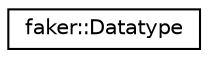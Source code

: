 digraph "Graphical Class Hierarchy"
{
 // LATEX_PDF_SIZE
  edge [fontname="Helvetica",fontsize="10",labelfontname="Helvetica",labelfontsize="10"];
  node [fontname="Helvetica",fontsize="10",shape=record];
  rankdir="LR";
  Node0 [label="faker::Datatype",height=0.2,width=0.4,color="black", fillcolor="white", style="filled",URL="$classfaker_1_1Datatype.html",tooltip=" "];
}

